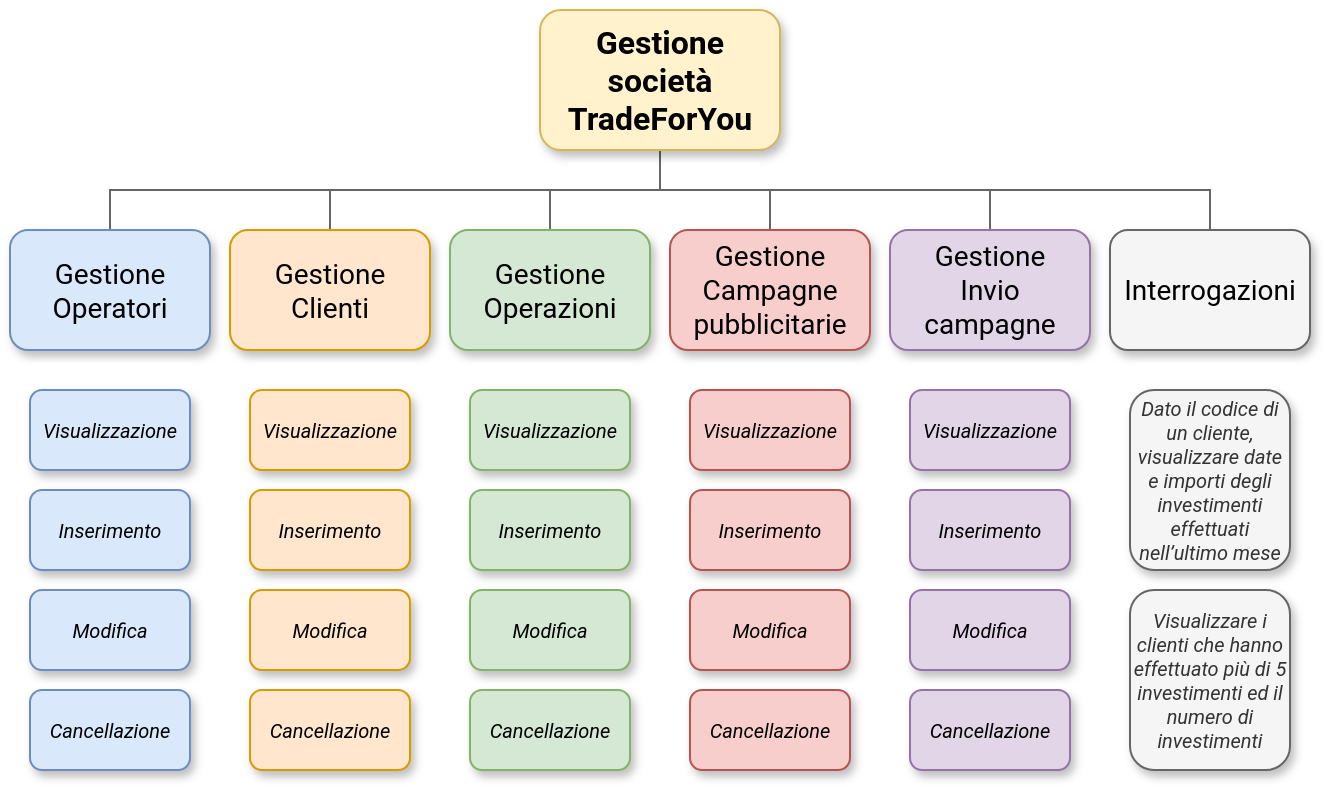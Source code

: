 <mxfile version="14.7.1" type="device"><diagram id="80Hs3t_NjsaQQ0hTjji6" name="Page-1"><mxGraphModel dx="948" dy="508" grid="0" gridSize="10" guides="1" tooltips="1" connect="1" arrows="1" fold="1" page="1" pageScale="1" pageWidth="827" pageHeight="1169" math="0" shadow="0"><root><mxCell id="0"/><mxCell id="1" parent="0"/><mxCell id="jShKXcSeNwKzVlhgtkHy-36" style="edgeStyle=orthogonalEdgeStyle;rounded=0;orthogonalLoop=1;jettySize=auto;html=1;exitX=0.5;exitY=1;exitDx=0;exitDy=0;entryX=0.5;entryY=0;entryDx=0;entryDy=0;fontFamily=Roboto;fontSource=https%3A%2F%2Ffonts.google.com%2Fshare%3Fselection.family%3DMontserrat;fontSize=10;fontColor=#000000;endArrow=none;endFill=0;fillColor=#f5f5f5;strokeColor=#666666;" edge="1" parent="1" source="jShKXcSeNwKzVlhgtkHy-1" target="jShKXcSeNwKzVlhgtkHy-2"><mxGeometry relative="1" as="geometry"/></mxCell><mxCell id="jShKXcSeNwKzVlhgtkHy-37" style="edgeStyle=orthogonalEdgeStyle;rounded=0;orthogonalLoop=1;jettySize=auto;html=1;exitX=0.5;exitY=1;exitDx=0;exitDy=0;entryX=0.5;entryY=0;entryDx=0;entryDy=0;fontFamily=Roboto;fontSource=https%3A%2F%2Ffonts.google.com%2Fshare%3Fselection.family%3DMontserrat;fontSize=10;fontColor=#000000;endArrow=none;endFill=0;fillColor=#f5f5f5;strokeColor=#666666;" edge="1" parent="1" source="jShKXcSeNwKzVlhgtkHy-1" target="jShKXcSeNwKzVlhgtkHy-3"><mxGeometry relative="1" as="geometry"/></mxCell><mxCell id="jShKXcSeNwKzVlhgtkHy-38" style="edgeStyle=orthogonalEdgeStyle;rounded=0;orthogonalLoop=1;jettySize=auto;html=1;exitX=0.5;exitY=1;exitDx=0;exitDy=0;entryX=0.5;entryY=0;entryDx=0;entryDy=0;fontFamily=Roboto;fontSource=https%3A%2F%2Ffonts.google.com%2Fshare%3Fselection.family%3DMontserrat;fontSize=10;fontColor=#000000;endArrow=none;endFill=0;fillColor=#f5f5f5;strokeColor=#666666;" edge="1" parent="1" source="jShKXcSeNwKzVlhgtkHy-1" target="jShKXcSeNwKzVlhgtkHy-4"><mxGeometry relative="1" as="geometry"/></mxCell><mxCell id="jShKXcSeNwKzVlhgtkHy-39" style="edgeStyle=orthogonalEdgeStyle;rounded=0;orthogonalLoop=1;jettySize=auto;html=1;exitX=0.5;exitY=1;exitDx=0;exitDy=0;entryX=0.5;entryY=0;entryDx=0;entryDy=0;fontFamily=Roboto;fontSource=https%3A%2F%2Ffonts.google.com%2Fshare%3Fselection.family%3DMontserrat;fontSize=10;fontColor=#000000;endArrow=none;endFill=0;fillColor=#f5f5f5;strokeColor=#666666;" edge="1" parent="1" source="jShKXcSeNwKzVlhgtkHy-1" target="jShKXcSeNwKzVlhgtkHy-5"><mxGeometry relative="1" as="geometry"/></mxCell><mxCell id="jShKXcSeNwKzVlhgtkHy-40" style="edgeStyle=orthogonalEdgeStyle;rounded=0;orthogonalLoop=1;jettySize=auto;html=1;exitX=0.5;exitY=1;exitDx=0;exitDy=0;entryX=0.5;entryY=0;entryDx=0;entryDy=0;fontFamily=Roboto;fontSource=https%3A%2F%2Ffonts.google.com%2Fshare%3Fselection.family%3DMontserrat;fontSize=10;fontColor=#000000;endArrow=none;endFill=0;fillColor=#f5f5f5;strokeColor=#666666;" edge="1" parent="1" source="jShKXcSeNwKzVlhgtkHy-1" target="jShKXcSeNwKzVlhgtkHy-6"><mxGeometry relative="1" as="geometry"/></mxCell><mxCell id="jShKXcSeNwKzVlhgtkHy-41" style="edgeStyle=orthogonalEdgeStyle;rounded=0;orthogonalLoop=1;jettySize=auto;html=1;exitX=0.5;exitY=1;exitDx=0;exitDy=0;entryX=0.5;entryY=0;entryDx=0;entryDy=0;fontFamily=Roboto;fontSource=https%3A%2F%2Ffonts.google.com%2Fshare%3Fselection.family%3DMontserrat;fontSize=10;fontColor=#000000;endArrow=none;endFill=0;fillColor=#f5f5f5;strokeColor=#666666;" edge="1" parent="1" source="jShKXcSeNwKzVlhgtkHy-1" target="jShKXcSeNwKzVlhgtkHy-7"><mxGeometry relative="1" as="geometry"/></mxCell><mxCell id="jShKXcSeNwKzVlhgtkHy-1" value="Gestione società TradeForYou" style="rounded=1;fillColor=#fff2cc;strokeColor=#d6b656;fontSize=16;verticalAlign=middle;align=center;fontStyle=1;shadow=1;glass=0;sketch=0;fontFamily=Roboto;fontSource=https%3A%2F%2Ffonts.google.com%2Fshare%3Fselection.family%3DMontserrat;labelBackgroundColor=none;labelBorderColor=none;whiteSpace=wrap;html=1;" vertex="1" parent="1"><mxGeometry x="354" y="50" width="120" height="70" as="geometry"/></mxCell><mxCell id="jShKXcSeNwKzVlhgtkHy-2" value="Gestione Operatori" style="rounded=1;fontSize=14;verticalAlign=middle;align=center;fontStyle=0;fillColor=#dae8fc;strokeColor=#6c8ebf;shadow=1;glass=0;sketch=0;fontFamily=Roboto;fontSource=https%3A%2F%2Ffonts.google.com%2Fshare%3Fselection.family%3DMontserrat;labelBackgroundColor=none;labelBorderColor=none;whiteSpace=wrap;html=1;" vertex="1" parent="1"><mxGeometry x="89" y="160" width="100" height="60" as="geometry"/></mxCell><mxCell id="jShKXcSeNwKzVlhgtkHy-3" value="Gestione&lt;br&gt;Clienti" style="rounded=1;fontSize=14;verticalAlign=middle;align=center;fontStyle=0;fillColor=#ffe6cc;strokeColor=#d79b00;shadow=1;glass=0;sketch=0;fontFamily=Roboto;fontSource=https%3A%2F%2Ffonts.google.com%2Fshare%3Fselection.family%3DMontserrat;labelBackgroundColor=none;labelBorderColor=none;whiteSpace=wrap;html=1;" vertex="1" parent="1"><mxGeometry x="199" y="160" width="100" height="60" as="geometry"/></mxCell><mxCell id="jShKXcSeNwKzVlhgtkHy-4" value="Gestione Operazioni" style="rounded=1;fontSize=14;verticalAlign=middle;align=center;fontStyle=0;fillColor=#d5e8d4;strokeColor=#82b366;shadow=1;glass=0;sketch=0;fontFamily=Roboto;fontSource=https%3A%2F%2Ffonts.google.com%2Fshare%3Fselection.family%3DMontserrat;labelBackgroundColor=none;labelBorderColor=none;whiteSpace=wrap;html=1;" vertex="1" parent="1"><mxGeometry x="309" y="160" width="100" height="60" as="geometry"/></mxCell><mxCell id="jShKXcSeNwKzVlhgtkHy-5" value="Gestione Campagne pubblicitarie" style="rounded=1;fontSize=14;verticalAlign=middle;align=center;fontStyle=0;fillColor=#f8cecc;strokeColor=#b85450;shadow=1;glass=0;sketch=0;fontFamily=Roboto;fontSource=https%3A%2F%2Ffonts.google.com%2Fshare%3Fselection.family%3DMontserrat;labelBackgroundColor=none;labelBorderColor=none;whiteSpace=wrap;html=1;" vertex="1" parent="1"><mxGeometry x="419" y="160" width="100" height="60" as="geometry"/></mxCell><mxCell id="jShKXcSeNwKzVlhgtkHy-6" value="Gestione&lt;br&gt;Invio campagne" style="rounded=1;fontSize=14;verticalAlign=middle;align=center;fontStyle=0;fillColor=#e1d5e7;strokeColor=#9673a6;shadow=1;glass=0;sketch=0;fontFamily=Roboto;fontSource=https%3A%2F%2Ffonts.google.com%2Fshare%3Fselection.family%3DMontserrat;labelBackgroundColor=none;labelBorderColor=none;whiteSpace=wrap;html=1;" vertex="1" parent="1"><mxGeometry x="529" y="160" width="100" height="60" as="geometry"/></mxCell><mxCell id="jShKXcSeNwKzVlhgtkHy-7" value="Interrogazioni" style="rounded=1;aspect=fixed;fontSize=14;verticalAlign=middle;align=center;fontStyle=0;fillColor=#f5f5f5;strokeColor=#666666;shadow=1;glass=0;sketch=0;fontFamily=Roboto;fontSource=https%3A%2F%2Ffonts.google.com%2Fshare%3Fselection.family%3DMontserrat;labelBackgroundColor=none;labelBorderColor=none;whiteSpace=wrap;html=1;" vertex="1" parent="1"><mxGeometry x="639" y="160" width="100" height="60" as="geometry"/></mxCell><mxCell id="jShKXcSeNwKzVlhgtkHy-8" value="Visualizzazione" style="rounded=1;fontSize=10;verticalAlign=middle;align=center;fontStyle=2;fillColor=#dae8fc;strokeColor=#6c8ebf;shadow=1;glass=0;sketch=0;fontFamily=Roboto;fontSource=https%3A%2F%2Ffonts.google.com%2Fshare%3Fselection.family%3DMontserrat;labelBackgroundColor=none;labelBorderColor=none;whiteSpace=wrap;html=1;" vertex="1" parent="1"><mxGeometry x="99" y="240" width="80" height="40" as="geometry"/></mxCell><mxCell id="jShKXcSeNwKzVlhgtkHy-9" value="Inserimento" style="rounded=1;fontSize=10;verticalAlign=middle;align=center;fontStyle=2;fillColor=#dae8fc;strokeColor=#6c8ebf;shadow=1;glass=0;sketch=0;fontFamily=Roboto;fontSource=https%3A%2F%2Ffonts.google.com%2Fshare%3Fselection.family%3DMontserrat;labelBackgroundColor=none;labelBorderColor=none;whiteSpace=wrap;html=1;" vertex="1" parent="1"><mxGeometry x="99" y="290" width="80" height="40" as="geometry"/></mxCell><mxCell id="jShKXcSeNwKzVlhgtkHy-10" value="Modifica" style="rounded=1;fontSize=10;verticalAlign=middle;align=center;fontStyle=2;fillColor=#dae8fc;strokeColor=#6c8ebf;shadow=1;glass=0;sketch=0;fontFamily=Roboto;fontSource=https%3A%2F%2Ffonts.google.com%2Fshare%3Fselection.family%3DMontserrat;labelBackgroundColor=none;labelBorderColor=none;whiteSpace=wrap;html=1;" vertex="1" parent="1"><mxGeometry x="99" y="340" width="80" height="40" as="geometry"/></mxCell><mxCell id="jShKXcSeNwKzVlhgtkHy-11" value="Cancellazione" style="rounded=1;fontSize=10;verticalAlign=middle;align=center;fontStyle=2;fillColor=#dae8fc;strokeColor=#6c8ebf;shadow=1;glass=0;sketch=0;fontFamily=Roboto;fontSource=https%3A%2F%2Ffonts.google.com%2Fshare%3Fselection.family%3DMontserrat;labelBackgroundColor=none;labelBorderColor=none;whiteSpace=wrap;html=1;" vertex="1" parent="1"><mxGeometry x="99" y="390" width="80" height="40" as="geometry"/></mxCell><mxCell id="jShKXcSeNwKzVlhgtkHy-13" value="Visualizzazione" style="rounded=1;fontSize=10;verticalAlign=middle;align=center;fontStyle=2;fillColor=#ffe6cc;strokeColor=#d79b00;shadow=1;glass=0;sketch=0;fontFamily=Roboto;fontSource=https%3A%2F%2Ffonts.google.com%2Fshare%3Fselection.family%3DMontserrat;labelBackgroundColor=none;labelBorderColor=none;whiteSpace=wrap;html=1;" vertex="1" parent="1"><mxGeometry x="209" y="240" width="80" height="40" as="geometry"/></mxCell><mxCell id="jShKXcSeNwKzVlhgtkHy-14" value="Inserimento" style="rounded=1;fontSize=10;verticalAlign=middle;align=center;fontStyle=2;fillColor=#ffe6cc;strokeColor=#d79b00;shadow=1;glass=0;sketch=0;fontFamily=Roboto;fontSource=https%3A%2F%2Ffonts.google.com%2Fshare%3Fselection.family%3DMontserrat;labelBackgroundColor=none;labelBorderColor=none;whiteSpace=wrap;html=1;" vertex="1" parent="1"><mxGeometry x="209" y="290" width="80" height="40" as="geometry"/></mxCell><mxCell id="jShKXcSeNwKzVlhgtkHy-15" value="Modifica" style="rounded=1;fontSize=10;verticalAlign=middle;align=center;fontStyle=2;fillColor=#ffe6cc;strokeColor=#d79b00;shadow=1;glass=0;sketch=0;fontFamily=Roboto;fontSource=https%3A%2F%2Ffonts.google.com%2Fshare%3Fselection.family%3DMontserrat;labelBackgroundColor=none;labelBorderColor=none;whiteSpace=wrap;html=1;" vertex="1" parent="1"><mxGeometry x="209" y="340" width="80" height="40" as="geometry"/></mxCell><mxCell id="jShKXcSeNwKzVlhgtkHy-16" value="Cancellazione" style="rounded=1;fontSize=10;verticalAlign=middle;align=center;fontStyle=2;fillColor=#ffe6cc;strokeColor=#d79b00;shadow=1;glass=0;sketch=0;fontFamily=Roboto;fontSource=https%3A%2F%2Ffonts.google.com%2Fshare%3Fselection.family%3DMontserrat;labelBackgroundColor=none;labelBorderColor=none;whiteSpace=wrap;html=1;" vertex="1" parent="1"><mxGeometry x="209" y="390" width="80" height="40" as="geometry"/></mxCell><mxCell id="jShKXcSeNwKzVlhgtkHy-17" value="Visualizzazione" style="rounded=1;fontSize=10;verticalAlign=middle;align=center;fontStyle=2;fillColor=#d5e8d4;strokeColor=#82b366;shadow=1;glass=0;sketch=0;fontFamily=Roboto;fontSource=https%3A%2F%2Ffonts.google.com%2Fshare%3Fselection.family%3DMontserrat;labelBackgroundColor=none;labelBorderColor=none;whiteSpace=wrap;html=1;" vertex="1" parent="1"><mxGeometry x="319" y="240" width="80" height="40" as="geometry"/></mxCell><mxCell id="jShKXcSeNwKzVlhgtkHy-18" value="Inserimento" style="rounded=1;fontSize=10;verticalAlign=middle;align=center;fontStyle=2;fillColor=#d5e8d4;strokeColor=#82b366;shadow=1;glass=0;sketch=0;fontFamily=Roboto;fontSource=https%3A%2F%2Ffonts.google.com%2Fshare%3Fselection.family%3DMontserrat;labelBackgroundColor=none;labelBorderColor=none;whiteSpace=wrap;html=1;" vertex="1" parent="1"><mxGeometry x="319" y="290" width="80" height="40" as="geometry"/></mxCell><mxCell id="jShKXcSeNwKzVlhgtkHy-19" value="Modifica" style="rounded=1;fontSize=10;verticalAlign=middle;align=center;fontStyle=2;fillColor=#d5e8d4;strokeColor=#82b366;shadow=1;glass=0;sketch=0;fontFamily=Roboto;fontSource=https%3A%2F%2Ffonts.google.com%2Fshare%3Fselection.family%3DMontserrat;labelBackgroundColor=none;labelBorderColor=none;whiteSpace=wrap;html=1;" vertex="1" parent="1"><mxGeometry x="319" y="340" width="80" height="40" as="geometry"/></mxCell><mxCell id="jShKXcSeNwKzVlhgtkHy-20" value="Cancellazione" style="rounded=1;fontSize=10;verticalAlign=middle;align=center;fontStyle=2;fillColor=#d5e8d4;strokeColor=#82b366;shadow=1;glass=0;sketch=0;fontFamily=Roboto;fontSource=https%3A%2F%2Ffonts.google.com%2Fshare%3Fselection.family%3DMontserrat;labelBackgroundColor=none;labelBorderColor=none;whiteSpace=wrap;html=1;" vertex="1" parent="1"><mxGeometry x="319" y="390" width="80" height="40" as="geometry"/></mxCell><mxCell id="jShKXcSeNwKzVlhgtkHy-21" value="Visualizzazione" style="rounded=1;fontSize=10;verticalAlign=middle;align=center;fontStyle=2;fillColor=#f8cecc;strokeColor=#b85450;shadow=1;glass=0;sketch=0;fontFamily=Roboto;fontSource=https%3A%2F%2Ffonts.google.com%2Fshare%3Fselection.family%3DMontserrat;labelBackgroundColor=none;labelBorderColor=none;whiteSpace=wrap;html=1;" vertex="1" parent="1"><mxGeometry x="429" y="240" width="80" height="40" as="geometry"/></mxCell><mxCell id="jShKXcSeNwKzVlhgtkHy-22" value="Inserimento" style="rounded=1;fontSize=10;verticalAlign=middle;align=center;fontStyle=2;fillColor=#f8cecc;strokeColor=#b85450;shadow=1;glass=0;sketch=0;fontFamily=Roboto;fontSource=https%3A%2F%2Ffonts.google.com%2Fshare%3Fselection.family%3DMontserrat;labelBackgroundColor=none;labelBorderColor=none;whiteSpace=wrap;html=1;" vertex="1" parent="1"><mxGeometry x="429" y="290" width="80" height="40" as="geometry"/></mxCell><mxCell id="jShKXcSeNwKzVlhgtkHy-23" value="Modifica" style="rounded=1;fontSize=10;verticalAlign=middle;align=center;fontStyle=2;fillColor=#f8cecc;strokeColor=#b85450;shadow=1;glass=0;sketch=0;fontFamily=Roboto;fontSource=https%3A%2F%2Ffonts.google.com%2Fshare%3Fselection.family%3DMontserrat;labelBackgroundColor=none;labelBorderColor=none;whiteSpace=wrap;html=1;" vertex="1" parent="1"><mxGeometry x="429" y="340" width="80" height="40" as="geometry"/></mxCell><mxCell id="jShKXcSeNwKzVlhgtkHy-24" value="Cancellazione" style="rounded=1;fontSize=10;verticalAlign=middle;align=center;fontStyle=2;fillColor=#f8cecc;strokeColor=#b85450;shadow=1;glass=0;sketch=0;fontFamily=Roboto;fontSource=https%3A%2F%2Ffonts.google.com%2Fshare%3Fselection.family%3DMontserrat;labelBackgroundColor=none;labelBorderColor=none;whiteSpace=wrap;html=1;" vertex="1" parent="1"><mxGeometry x="429" y="390" width="80" height="40" as="geometry"/></mxCell><mxCell id="jShKXcSeNwKzVlhgtkHy-25" value="Visualizzazione" style="rounded=1;fontSize=10;verticalAlign=middle;align=center;fontStyle=2;fillColor=#e1d5e7;strokeColor=#9673a6;shadow=1;glass=0;sketch=0;fontFamily=Roboto;fontSource=https%3A%2F%2Ffonts.google.com%2Fshare%3Fselection.family%3DMontserrat;labelBackgroundColor=none;labelBorderColor=none;whiteSpace=wrap;html=1;" vertex="1" parent="1"><mxGeometry x="539" y="240" width="80" height="40" as="geometry"/></mxCell><mxCell id="jShKXcSeNwKzVlhgtkHy-26" value="Inserimento" style="rounded=1;fontSize=10;verticalAlign=middle;align=center;fontStyle=2;fillColor=#e1d5e7;strokeColor=#9673a6;shadow=1;glass=0;sketch=0;fontFamily=Roboto;fontSource=https%3A%2F%2Ffonts.google.com%2Fshare%3Fselection.family%3DMontserrat;labelBackgroundColor=none;labelBorderColor=none;whiteSpace=wrap;html=1;" vertex="1" parent="1"><mxGeometry x="539" y="290" width="80" height="40" as="geometry"/></mxCell><mxCell id="jShKXcSeNwKzVlhgtkHy-27" value="Modifica" style="rounded=1;fontSize=10;verticalAlign=middle;align=center;fontStyle=2;fillColor=#e1d5e7;strokeColor=#9673a6;shadow=1;glass=0;sketch=0;fontFamily=Roboto;fontSource=https%3A%2F%2Ffonts.google.com%2Fshare%3Fselection.family%3DMontserrat;labelBackgroundColor=none;labelBorderColor=none;whiteSpace=wrap;html=1;" vertex="1" parent="1"><mxGeometry x="539" y="340" width="80" height="40" as="geometry"/></mxCell><mxCell id="jShKXcSeNwKzVlhgtkHy-28" value="Cancellazione" style="rounded=1;fontSize=10;verticalAlign=middle;align=center;fontStyle=2;fillColor=#e1d5e7;strokeColor=#9673a6;shadow=1;glass=0;sketch=0;fontFamily=Roboto;fontSource=https%3A%2F%2Ffonts.google.com%2Fshare%3Fselection.family%3DMontserrat;labelBackgroundColor=none;labelBorderColor=none;whiteSpace=wrap;html=1;" vertex="1" parent="1"><mxGeometry x="539" y="390" width="80" height="40" as="geometry"/></mxCell><mxCell id="jShKXcSeNwKzVlhgtkHy-44" value="Dato il codice di un cliente, visualizzare date e importi degli investimenti effettuati&lt;br style=&quot;font-size: 10px;&quot;&gt;nell’ultimo mese" style="rounded=1;whiteSpace=wrap;html=1;shadow=1;glass=0;labelBackgroundColor=none;sketch=0;fontFamily=Roboto;fontSource=https%3A%2F%2Ffonts.google.com%2Fshare%3Fselection.family%3DMontserrat;fontSize=10;fontColor=#333333;align=center;verticalAlign=middle;fillColor=#f5f5f5;strokeColor=#666666;fontStyle=2" vertex="1" parent="1"><mxGeometry x="649" y="240" width="80" height="90" as="geometry"/></mxCell><mxCell id="jShKXcSeNwKzVlhgtkHy-45" value="Visualizzare i clienti che hanno effettuato più di 5 investimenti ed il numero di investimenti" style="rounded=1;whiteSpace=wrap;html=1;shadow=1;glass=0;labelBackgroundColor=none;sketch=0;fontFamily=Roboto;fontSource=https%3A%2F%2Ffonts.google.com%2Fshare%3Fselection.family%3DMontserrat;fontSize=10;fontColor=#333333;align=center;verticalAlign=middle;fillColor=#f5f5f5;strokeColor=#666666;fontStyle=2" vertex="1" parent="1"><mxGeometry x="649" y="340" width="80" height="90" as="geometry"/></mxCell></root></mxGraphModel></diagram></mxfile>